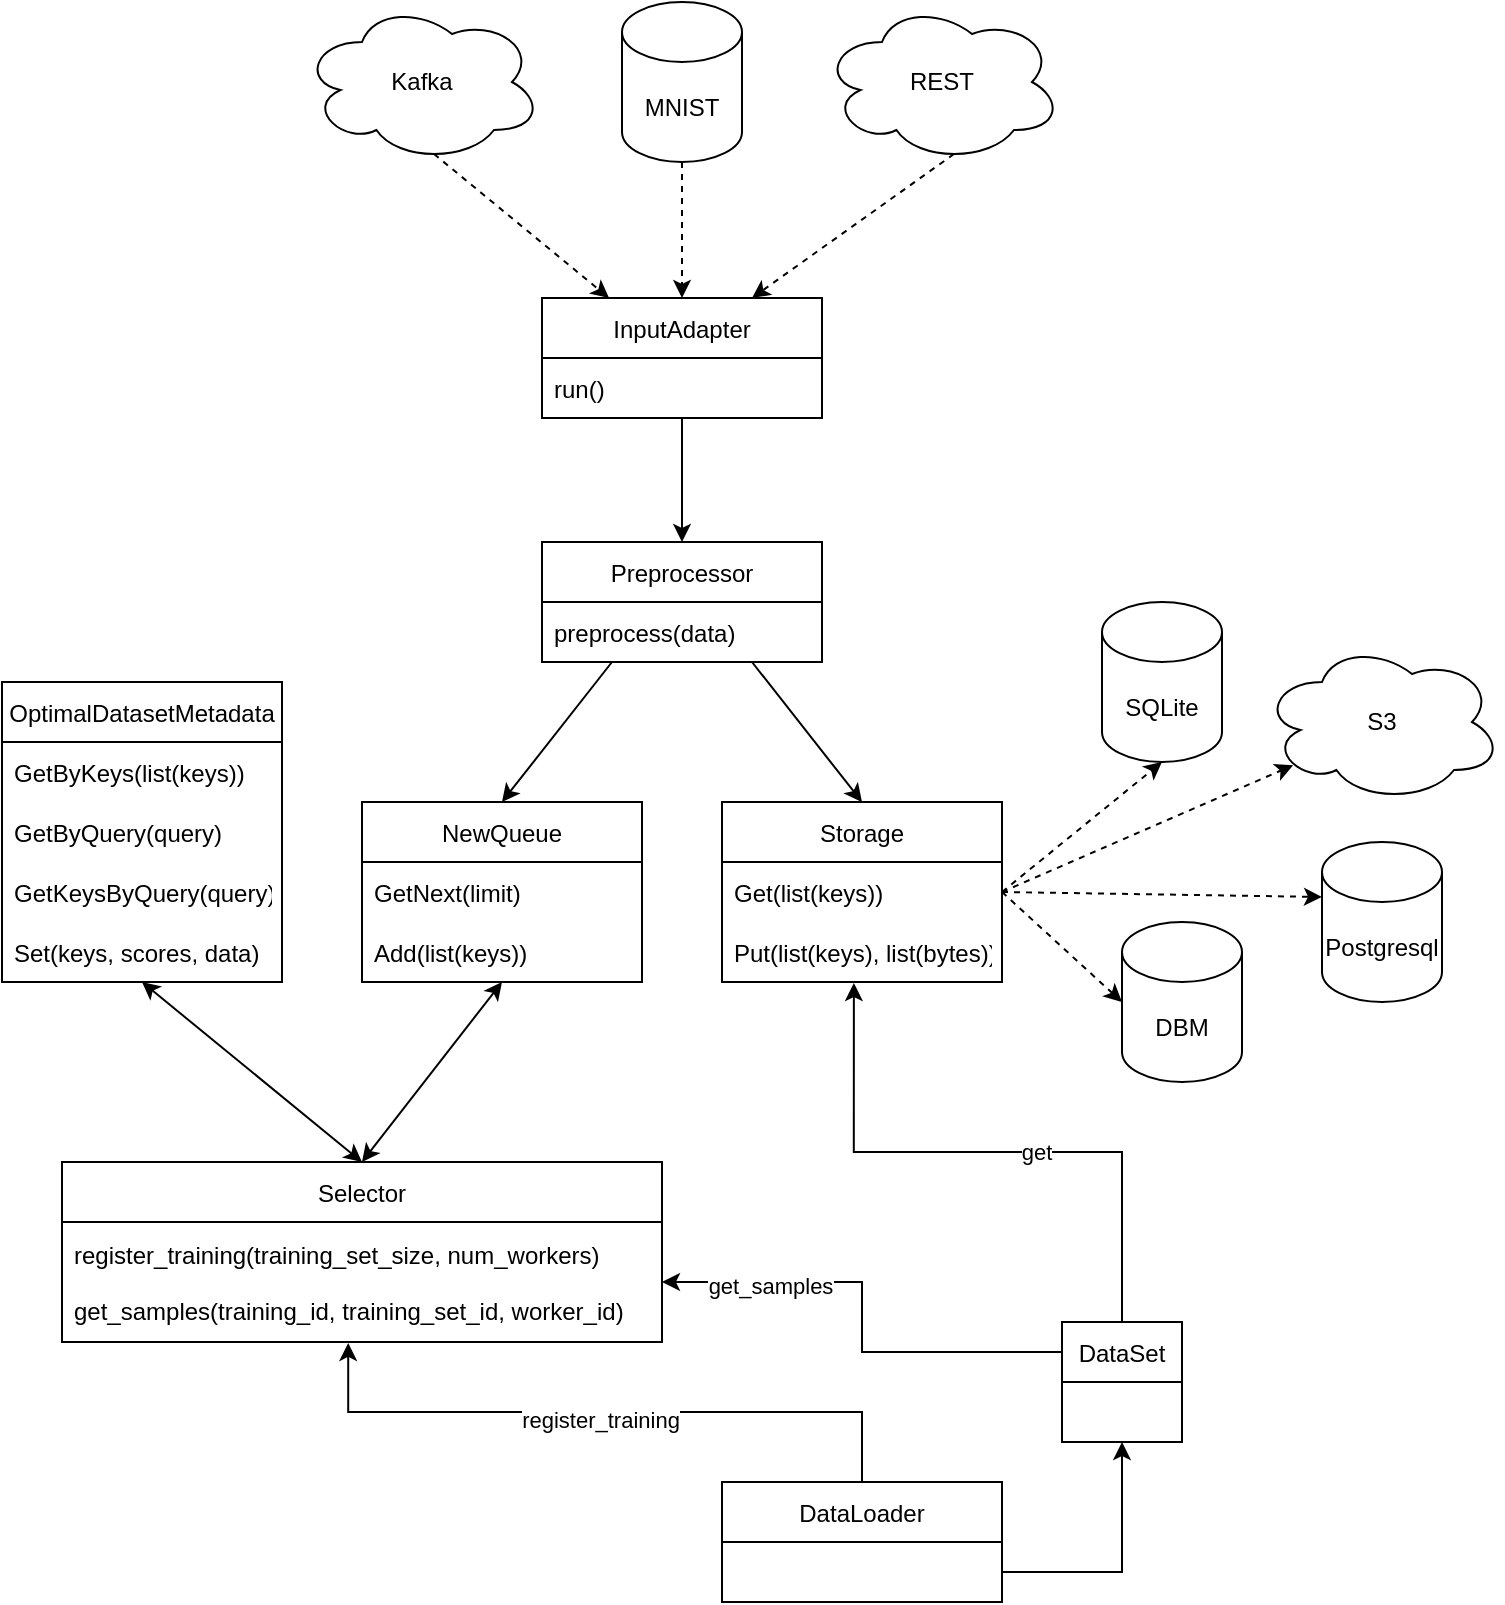 <mxfile version="20.5.3" type="device"><diagram id="a4qsbq51I0aja-oW8voe" name="Page-1"><mxGraphModel dx="893" dy="588" grid="1" gridSize="10" guides="1" tooltips="1" connect="1" arrows="1" fold="1" page="1" pageScale="1" pageWidth="850" pageHeight="1100" math="0" shadow="0"><root><mxCell id="0"/><mxCell id="1" parent="0"/><mxCell id="2" value="NewQueue" style="swimlane;fontStyle=0;childLayout=stackLayout;horizontal=1;startSize=30;horizontalStack=0;resizeParent=1;resizeParentMax=0;resizeLast=0;collapsible=1;marginBottom=0;" parent="1" vertex="1"><mxGeometry x="310" y="430" width="140" height="90" as="geometry"/></mxCell><mxCell id="3" value="GetNext(limit)" style="text;strokeColor=none;fillColor=none;align=left;verticalAlign=middle;spacingLeft=4;spacingRight=4;overflow=hidden;points=[[0,0.5],[1,0.5]];portConstraint=eastwest;rotatable=0;" parent="2" vertex="1"><mxGeometry y="30" width="140" height="30" as="geometry"/></mxCell><mxCell id="4" value="Add(list(keys))" style="text;strokeColor=none;fillColor=none;align=left;verticalAlign=middle;spacingLeft=4;spacingRight=4;overflow=hidden;points=[[0,0.5],[1,0.5]];portConstraint=eastwest;rotatable=0;" parent="2" vertex="1"><mxGeometry y="60" width="140" height="30" as="geometry"/></mxCell><mxCell id="55" style="edgeStyle=none;html=1;exitX=1;exitY=0.5;exitDx=0;exitDy=0;entryX=0;entryY=0.5;entryDx=0;entryDy=0;entryPerimeter=0;dashed=1;" parent="1" source="6" target="50" edge="1"><mxGeometry relative="1" as="geometry"/></mxCell><mxCell id="6" value="Storage" style="swimlane;fontStyle=0;childLayout=stackLayout;horizontal=1;startSize=30;horizontalStack=0;resizeParent=1;resizeParentMax=0;resizeLast=0;collapsible=1;marginBottom=0;" parent="1" vertex="1"><mxGeometry x="490" y="430" width="140" height="90" as="geometry"/></mxCell><mxCell id="7" value="Get(list(keys))" style="text;strokeColor=none;fillColor=none;align=left;verticalAlign=middle;spacingLeft=4;spacingRight=4;overflow=hidden;points=[[0,0.5],[1,0.5]];portConstraint=eastwest;rotatable=0;" parent="6" vertex="1"><mxGeometry y="30" width="140" height="30" as="geometry"/></mxCell><mxCell id="8" value="Put(list(keys), list(bytes))" style="text;strokeColor=none;fillColor=none;align=left;verticalAlign=middle;spacingLeft=4;spacingRight=4;overflow=hidden;points=[[0,0.5],[1,0.5]];portConstraint=eastwest;rotatable=0;" parent="6" vertex="1"><mxGeometry y="60" width="140" height="30" as="geometry"/></mxCell><mxCell id="10" value="OptimalDatasetMetadata" style="swimlane;fontStyle=0;childLayout=stackLayout;horizontal=1;startSize=30;horizontalStack=0;resizeParent=1;resizeParentMax=0;resizeLast=0;collapsible=1;marginBottom=0;" parent="1" vertex="1"><mxGeometry x="130" y="370" width="140" height="150" as="geometry"><mxRectangle x="450" y="240" width="170" height="30" as="alternateBounds"/></mxGeometry></mxCell><mxCell id="11" value="GetByKeys(list(keys))" style="text;strokeColor=none;fillColor=none;align=left;verticalAlign=middle;spacingLeft=4;spacingRight=4;overflow=hidden;points=[[0,0.5],[1,0.5]];portConstraint=eastwest;rotatable=0;" parent="10" vertex="1"><mxGeometry y="30" width="140" height="30" as="geometry"/></mxCell><mxCell id="12" value="GetByQuery(query)" style="text;strokeColor=none;fillColor=none;align=left;verticalAlign=middle;spacingLeft=4;spacingRight=4;overflow=hidden;points=[[0,0.5],[1,0.5]];portConstraint=eastwest;rotatable=0;" parent="10" vertex="1"><mxGeometry y="60" width="140" height="30" as="geometry"/></mxCell><mxCell id="24" value="GetKeysByQuery(query)" style="text;strokeColor=none;fillColor=none;align=left;verticalAlign=middle;spacingLeft=4;spacingRight=4;overflow=hidden;points=[[0,0.5],[1,0.5]];portConstraint=eastwest;rotatable=0;" parent="10" vertex="1"><mxGeometry y="90" width="140" height="30" as="geometry"/></mxCell><mxCell id="25" value="Set(keys, scores, data)" style="text;strokeColor=none;fillColor=none;align=left;verticalAlign=middle;spacingLeft=4;spacingRight=4;overflow=hidden;points=[[0,0.5],[1,0.5]];portConstraint=eastwest;rotatable=0;" parent="10" vertex="1"><mxGeometry y="120" width="140" height="30" as="geometry"/></mxCell><mxCell id="26" value="Selector" style="swimlane;fontStyle=0;childLayout=stackLayout;horizontal=1;startSize=30;horizontalStack=0;resizeParent=1;resizeParentMax=0;resizeLast=0;collapsible=1;marginBottom=0;" parent="1" vertex="1"><mxGeometry x="160" y="610" width="300" height="90" as="geometry"/></mxCell><mxCell id="27" value="register_training(training_set_size, num_workers)&#10;&#10;get_samples(training_id, training_set_id, worker_id)" style="text;strokeColor=none;fillColor=none;align=left;verticalAlign=middle;spacingLeft=4;spacingRight=4;overflow=hidden;points=[[0,0.5],[1,0.5]];portConstraint=eastwest;rotatable=0;" parent="26" vertex="1"><mxGeometry y="30" width="300" height="60" as="geometry"/></mxCell><mxCell id="30" value="" style="endArrow=classic;startArrow=classic;html=1;exitX=0.5;exitY=0;exitDx=0;exitDy=0;" parent="1" source="26" edge="1"><mxGeometry width="50" height="50" relative="1" as="geometry"><mxPoint x="360" y="610" as="sourcePoint"/><mxPoint x="380" y="520" as="targetPoint"/></mxGeometry></mxCell><mxCell id="32" value="" style="endArrow=classic;startArrow=classic;html=1;exitX=0.5;exitY=0;exitDx=0;exitDy=0;entryX=0.5;entryY=1;entryDx=0;entryDy=0;entryPerimeter=0;" parent="1" source="26" target="25" edge="1"><mxGeometry width="50" height="50" relative="1" as="geometry"><mxPoint x="360" y="570" as="sourcePoint"/><mxPoint x="410" y="520" as="targetPoint"/></mxGeometry></mxCell><mxCell id="43" style="edgeStyle=none;html=1;exitX=0.5;exitY=1;exitDx=0;exitDy=0;entryX=0.5;entryY=0;entryDx=0;entryDy=0;" parent="1" source="33" target="37" edge="1"><mxGeometry relative="1" as="geometry"/></mxCell><mxCell id="33" value="InputAdapter" style="swimlane;fontStyle=0;childLayout=stackLayout;horizontal=1;startSize=30;horizontalStack=0;resizeParent=1;resizeParentMax=0;resizeLast=0;collapsible=1;marginBottom=0;" parent="1" vertex="1"><mxGeometry x="400" y="178" width="140" height="60" as="geometry"/></mxCell><mxCell id="34" value="run()" style="text;strokeColor=none;fillColor=none;align=left;verticalAlign=middle;spacingLeft=4;spacingRight=4;overflow=hidden;points=[[0,0.5],[1,0.5]];portConstraint=eastwest;rotatable=0;" parent="33" vertex="1"><mxGeometry y="30" width="140" height="30" as="geometry"/></mxCell><mxCell id="41" style="edgeStyle=none;html=1;exitX=0.25;exitY=1;exitDx=0;exitDy=0;entryX=0.5;entryY=0;entryDx=0;entryDy=0;" parent="1" source="37" target="2" edge="1"><mxGeometry relative="1" as="geometry"/></mxCell><mxCell id="42" style="edgeStyle=none;html=1;exitX=0.75;exitY=1;exitDx=0;exitDy=0;entryX=0.5;entryY=0;entryDx=0;entryDy=0;" parent="1" source="37" target="6" edge="1"><mxGeometry relative="1" as="geometry"/></mxCell><mxCell id="37" value="Preprocessor" style="swimlane;fontStyle=0;childLayout=stackLayout;horizontal=1;startSize=30;horizontalStack=0;resizeParent=1;resizeParentMax=0;resizeLast=0;collapsible=1;marginBottom=0;" parent="1" vertex="1"><mxGeometry x="400" y="300" width="140" height="60" as="geometry"/></mxCell><mxCell id="38" value="preprocess(data)" style="text;strokeColor=none;fillColor=none;align=left;verticalAlign=middle;spacingLeft=4;spacingRight=4;overflow=hidden;points=[[0,0.5],[1,0.5]];portConstraint=eastwest;rotatable=0;" parent="37" vertex="1"><mxGeometry y="30" width="140" height="30" as="geometry"/></mxCell><mxCell id="47" style="edgeStyle=none;html=1;exitX=0.55;exitY=0.95;exitDx=0;exitDy=0;exitPerimeter=0;dashed=1;" parent="1" source="44" target="33" edge="1"><mxGeometry relative="1" as="geometry"/></mxCell><mxCell id="44" value="Kafka" style="ellipse;shape=cloud;whiteSpace=wrap;html=1;" parent="1" vertex="1"><mxGeometry x="280" y="30" width="120" height="80" as="geometry"/></mxCell><mxCell id="48" style="edgeStyle=none;html=1;exitX=0.5;exitY=1;exitDx=0;exitDy=0;exitPerimeter=0;entryX=0.5;entryY=0;entryDx=0;entryDy=0;dashed=1;" parent="1" source="45" target="33" edge="1"><mxGeometry relative="1" as="geometry"/></mxCell><mxCell id="45" value="MNIST" style="shape=cylinder3;whiteSpace=wrap;html=1;boundedLbl=1;backgroundOutline=1;size=15;" parent="1" vertex="1"><mxGeometry x="440" y="30" width="60" height="80" as="geometry"/></mxCell><mxCell id="49" style="edgeStyle=none;html=1;exitX=0.55;exitY=0.95;exitDx=0;exitDy=0;exitPerimeter=0;entryX=0.75;entryY=0;entryDx=0;entryDy=0;dashed=1;" parent="1" source="46" target="33" edge="1"><mxGeometry relative="1" as="geometry"/></mxCell><mxCell id="46" value="REST" style="ellipse;shape=cloud;whiteSpace=wrap;html=1;" parent="1" vertex="1"><mxGeometry x="540" y="30" width="120" height="80" as="geometry"/></mxCell><mxCell id="50" value="DBM" style="shape=cylinder3;whiteSpace=wrap;html=1;boundedLbl=1;backgroundOutline=1;size=15;" parent="1" vertex="1"><mxGeometry x="690" y="490" width="60" height="80" as="geometry"/></mxCell><mxCell id="51" value="Postgresql" style="shape=cylinder3;whiteSpace=wrap;html=1;boundedLbl=1;backgroundOutline=1;size=15;" parent="1" vertex="1"><mxGeometry x="790" y="450" width="60" height="80" as="geometry"/></mxCell><mxCell id="52" value="S3" style="ellipse;shape=cloud;whiteSpace=wrap;html=1;" parent="1" vertex="1"><mxGeometry x="760" y="350" width="120" height="80" as="geometry"/></mxCell><mxCell id="53" value="SQLite" style="shape=cylinder3;whiteSpace=wrap;html=1;boundedLbl=1;backgroundOutline=1;size=15;" parent="1" vertex="1"><mxGeometry x="680" y="330" width="60" height="80" as="geometry"/></mxCell><mxCell id="54" style="edgeStyle=none;html=1;exitX=1;exitY=0.5;exitDx=0;exitDy=0;entryX=0.5;entryY=1;entryDx=0;entryDy=0;entryPerimeter=0;dashed=1;" parent="1" source="7" target="53" edge="1"><mxGeometry relative="1" as="geometry"/></mxCell><mxCell id="56" style="edgeStyle=none;html=1;exitX=1;exitY=0.5;exitDx=0;exitDy=0;entryX=0.13;entryY=0.77;entryDx=0;entryDy=0;entryPerimeter=0;dashed=1;" parent="1" source="7" target="52" edge="1"><mxGeometry relative="1" as="geometry"/></mxCell><mxCell id="57" style="edgeStyle=none;html=1;exitX=1;exitY=0.5;exitDx=0;exitDy=0;entryX=0;entryY=0;entryDx=0;entryDy=27.5;entryPerimeter=0;dashed=1;" parent="1" source="7" target="51" edge="1"><mxGeometry relative="1" as="geometry"/></mxCell><mxCell id="RIvJWgWvRBcyZC-LB-2M-61" style="edgeStyle=orthogonalEdgeStyle;rounded=0;orthogonalLoop=1;jettySize=auto;html=1;exitX=0.5;exitY=0;exitDx=0;exitDy=0;entryX=0.477;entryY=1.008;entryDx=0;entryDy=0;entryPerimeter=0;" edge="1" parent="1" source="RIvJWgWvRBcyZC-LB-2M-58" target="27"><mxGeometry relative="1" as="geometry"/></mxCell><mxCell id="RIvJWgWvRBcyZC-LB-2M-70" value="register_training" style="edgeLabel;html=1;align=center;verticalAlign=middle;resizable=0;points=[];" vertex="1" connectable="0" parent="RIvJWgWvRBcyZC-LB-2M-61"><mxGeometry x="0.017" y="3" relative="1" as="geometry"><mxPoint y="1" as="offset"/></mxGeometry></mxCell><mxCell id="RIvJWgWvRBcyZC-LB-2M-63" style="edgeStyle=orthogonalEdgeStyle;rounded=0;orthogonalLoop=1;jettySize=auto;html=1;exitX=1;exitY=0.75;exitDx=0;exitDy=0;" edge="1" parent="1" source="RIvJWgWvRBcyZC-LB-2M-58" target="RIvJWgWvRBcyZC-LB-2M-62"><mxGeometry relative="1" as="geometry"/></mxCell><mxCell id="RIvJWgWvRBcyZC-LB-2M-58" value="DataLoader" style="swimlane;fontStyle=0;childLayout=stackLayout;horizontal=1;startSize=30;horizontalStack=0;resizeParent=1;resizeParentMax=0;resizeLast=0;collapsible=1;marginBottom=0;" vertex="1" parent="1"><mxGeometry x="490" y="770" width="140" height="60" as="geometry"/></mxCell><mxCell id="RIvJWgWvRBcyZC-LB-2M-66" style="edgeStyle=orthogonalEdgeStyle;rounded=0;orthogonalLoop=1;jettySize=auto;html=1;exitX=0;exitY=0.25;exitDx=0;exitDy=0;" edge="1" parent="1" source="RIvJWgWvRBcyZC-LB-2M-62" target="27"><mxGeometry relative="1" as="geometry"/></mxCell><mxCell id="RIvJWgWvRBcyZC-LB-2M-74" value="get_samples" style="edgeLabel;html=1;align=center;verticalAlign=middle;resizable=0;points=[];" vertex="1" connectable="0" parent="RIvJWgWvRBcyZC-LB-2M-66"><mxGeometry x="0.54" y="2" relative="1" as="geometry"><mxPoint as="offset"/></mxGeometry></mxCell><mxCell id="RIvJWgWvRBcyZC-LB-2M-75" style="edgeStyle=orthogonalEdgeStyle;rounded=0;orthogonalLoop=1;jettySize=auto;html=1;exitX=0.5;exitY=0;exitDx=0;exitDy=0;entryX=0.471;entryY=1.017;entryDx=0;entryDy=0;entryPerimeter=0;" edge="1" parent="1" source="RIvJWgWvRBcyZC-LB-2M-62" target="8"><mxGeometry relative="1" as="geometry"/></mxCell><mxCell id="RIvJWgWvRBcyZC-LB-2M-76" value="get" style="edgeLabel;html=1;align=center;verticalAlign=middle;resizable=0;points=[];" vertex="1" connectable="0" parent="RIvJWgWvRBcyZC-LB-2M-75"><mxGeometry x="-0.152" relative="1" as="geometry"><mxPoint as="offset"/></mxGeometry></mxCell><mxCell id="RIvJWgWvRBcyZC-LB-2M-62" value="DataSet" style="swimlane;fontStyle=0;childLayout=stackLayout;horizontal=1;startSize=30;horizontalStack=0;resizeParent=1;resizeParentMax=0;resizeLast=0;collapsible=1;marginBottom=0;" vertex="1" parent="1"><mxGeometry x="660" y="690" width="60" height="60" as="geometry"/></mxCell></root></mxGraphModel></diagram></mxfile>
